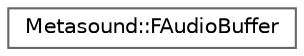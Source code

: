 digraph "Graphical Class Hierarchy"
{
 // INTERACTIVE_SVG=YES
 // LATEX_PDF_SIZE
  bgcolor="transparent";
  edge [fontname=Helvetica,fontsize=10,labelfontname=Helvetica,labelfontsize=10];
  node [fontname=Helvetica,fontsize=10,shape=box,height=0.2,width=0.4];
  rankdir="LR";
  Node0 [id="Node000000",label="Metasound::FAudioBuffer",height=0.2,width=0.4,color="grey40", fillcolor="white", style="filled",URL="$df/dc9/classMetasound_1_1FAudioBuffer.html",tooltip="FAudioBuffer."];
}
